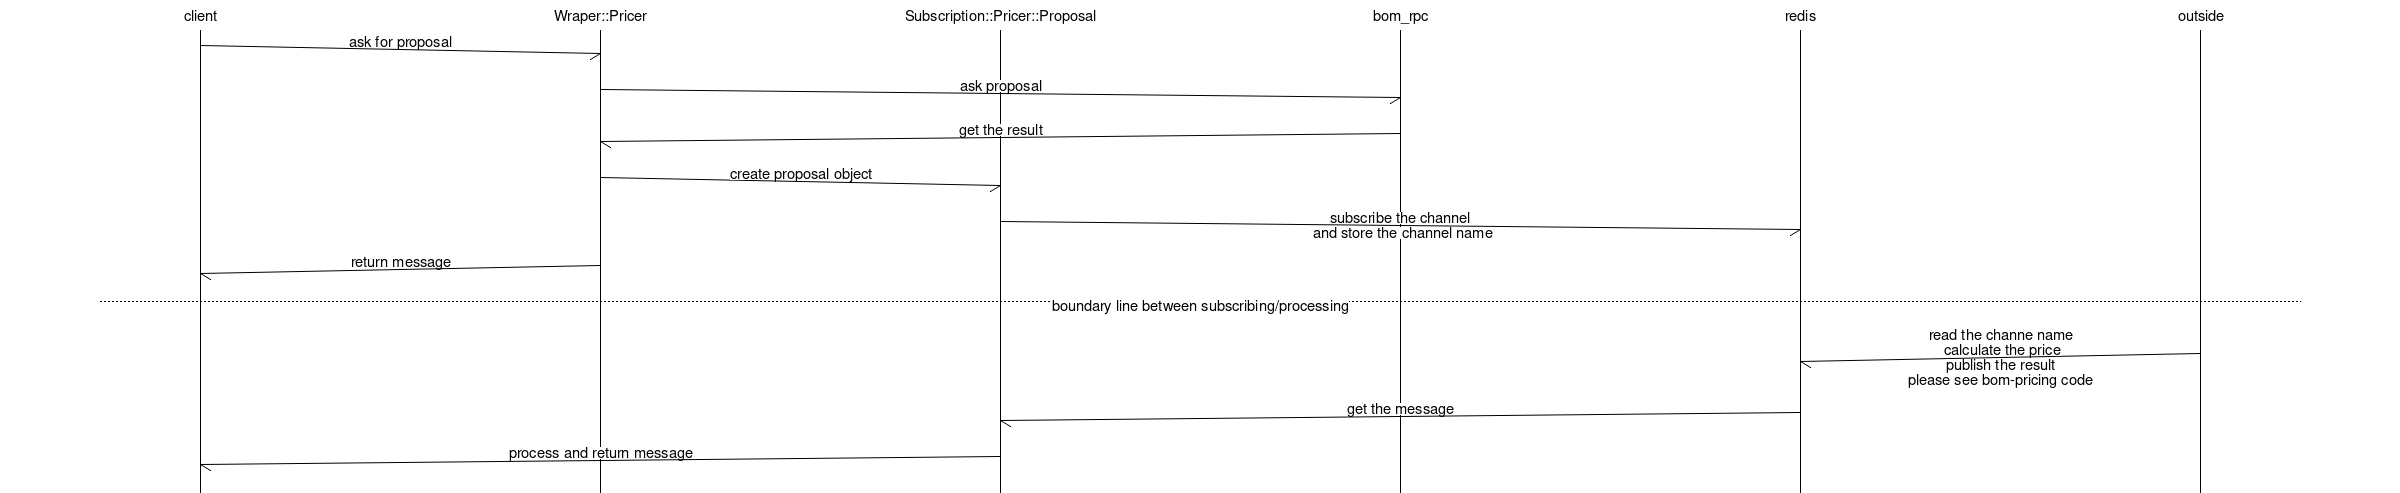 msc {
    hscale=4,arcgradient = 8;
    client, pricer [label = "Wraper::Pricer"], proposal [label = "Subscription::Pricer::Proposal"], bom_rpc, redis, outside;
    client -> pricer [label = "ask for proposal"];
    pricer -> bom_rpc [label = "ask proposal"];
    bom_rpc-> pricer [label = "get the result"];
    pricer ->  proposal [label = "create proposal object"];
    proposal -> redis [label = "subscribe the channel\n and store the channel name"];
    pricer -> client [label = "return message"];
    --- [label = "boundary line between subscribing/processing"];
    outside -> redis [label = "read the channe name\n calculate the price\npublish the result\nplease see bom-pricing code"];
    redis -> proposal [label = "get the message"];
    proposal -> client [label = "process and return message"];
}